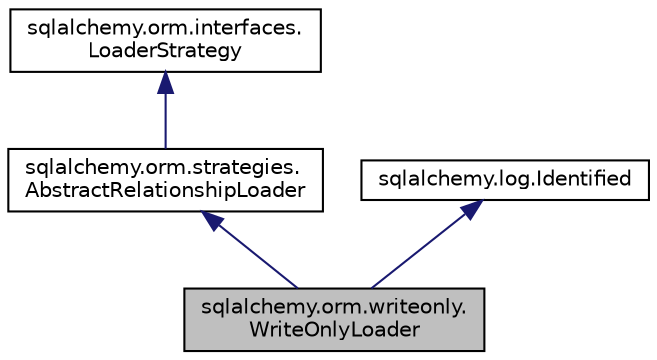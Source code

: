 digraph "sqlalchemy.orm.writeonly.WriteOnlyLoader"
{
 // LATEX_PDF_SIZE
  edge [fontname="Helvetica",fontsize="10",labelfontname="Helvetica",labelfontsize="10"];
  node [fontname="Helvetica",fontsize="10",shape=record];
  Node1 [label="sqlalchemy.orm.writeonly.\lWriteOnlyLoader",height=0.2,width=0.4,color="black", fillcolor="grey75", style="filled", fontcolor="black",tooltip=" "];
  Node2 -> Node1 [dir="back",color="midnightblue",fontsize="10",style="solid",fontname="Helvetica"];
  Node2 [label="sqlalchemy.orm.strategies.\lAbstractRelationshipLoader",height=0.2,width=0.4,color="black", fillcolor="white", style="filled",URL="$classsqlalchemy_1_1orm_1_1strategies_1_1AbstractRelationshipLoader.html",tooltip=" "];
  Node3 -> Node2 [dir="back",color="midnightblue",fontsize="10",style="solid",fontname="Helvetica"];
  Node3 [label="sqlalchemy.orm.interfaces.\lLoaderStrategy",height=0.2,width=0.4,color="black", fillcolor="white", style="filled",URL="$classsqlalchemy_1_1orm_1_1interfaces_1_1LoaderStrategy.html",tooltip=" "];
  Node4 -> Node1 [dir="back",color="midnightblue",fontsize="10",style="solid",fontname="Helvetica"];
  Node4 [label="sqlalchemy.log.Identified",height=0.2,width=0.4,color="black", fillcolor="white", style="filled",URL="$classsqlalchemy_1_1log_1_1Identified.html",tooltip=" "];
}
